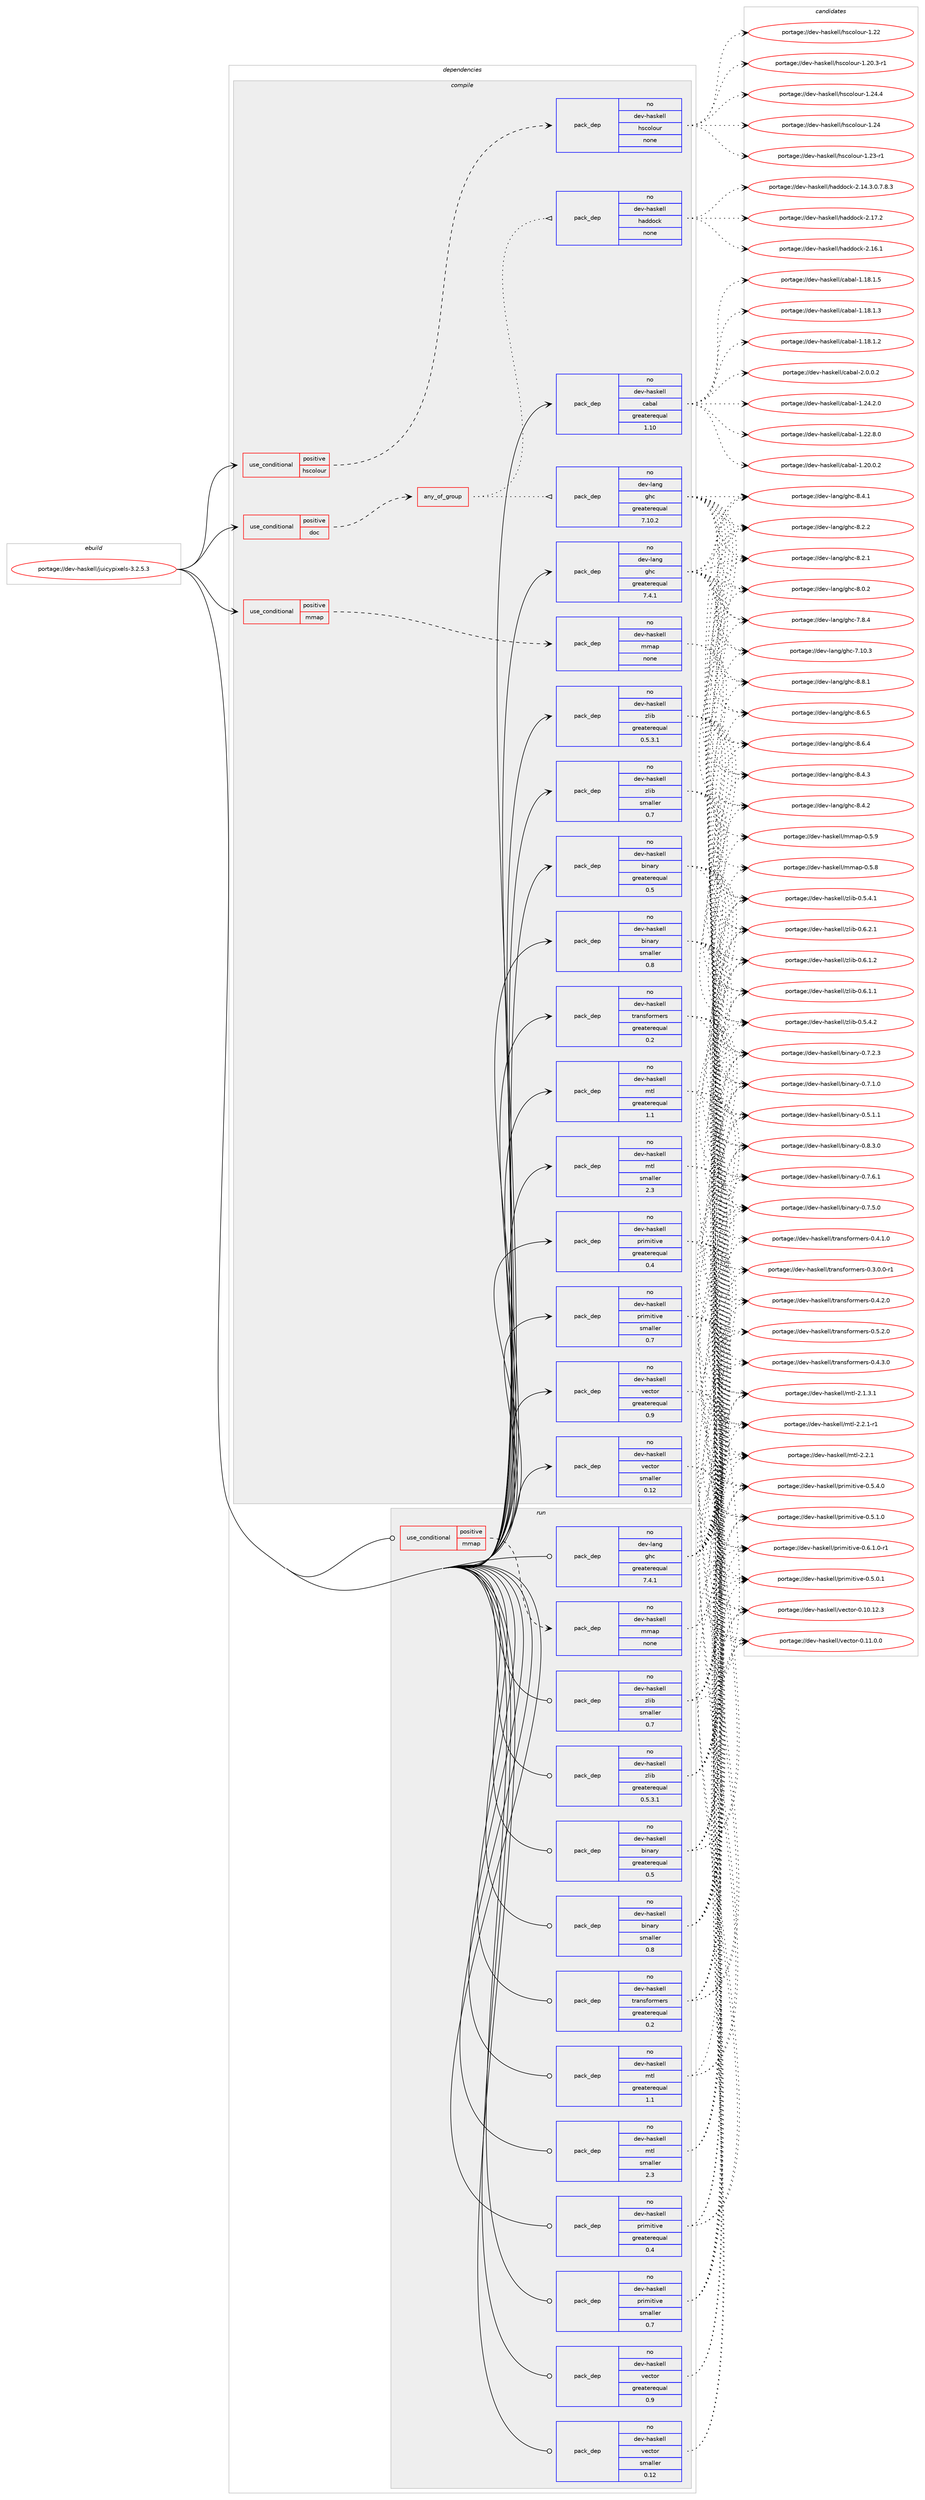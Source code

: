 digraph prolog {

# *************
# Graph options
# *************

newrank=true;
concentrate=true;
compound=true;
graph [rankdir=LR,fontname=Helvetica,fontsize=10,ranksep=1.5];#, ranksep=2.5, nodesep=0.2];
edge  [arrowhead=vee];
node  [fontname=Helvetica,fontsize=10];

# **********
# The ebuild
# **********

subgraph cluster_leftcol {
color=gray;
rank=same;
label=<<i>ebuild</i>>;
id [label="portage://dev-haskell/juicypixels-3.2.5.3", color=red, width=4, href="../dev-haskell/juicypixels-3.2.5.3.svg"];
}

# ****************
# The dependencies
# ****************

subgraph cluster_midcol {
color=gray;
label=<<i>dependencies</i>>;
subgraph cluster_compile {
fillcolor="#eeeeee";
style=filled;
label=<<i>compile</i>>;
subgraph cond133044 {
dependency555115 [label=<<TABLE BORDER="0" CELLBORDER="1" CELLSPACING="0" CELLPADDING="4"><TR><TD ROWSPAN="3" CELLPADDING="10">use_conditional</TD></TR><TR><TD>positive</TD></TR><TR><TD>doc</TD></TR></TABLE>>, shape=none, color=red];
subgraph any6159 {
dependency555116 [label=<<TABLE BORDER="0" CELLBORDER="1" CELLSPACING="0" CELLPADDING="4"><TR><TD CELLPADDING="10">any_of_group</TD></TR></TABLE>>, shape=none, color=red];subgraph pack415675 {
dependency555117 [label=<<TABLE BORDER="0" CELLBORDER="1" CELLSPACING="0" CELLPADDING="4" WIDTH="220"><TR><TD ROWSPAN="6" CELLPADDING="30">pack_dep</TD></TR><TR><TD WIDTH="110">no</TD></TR><TR><TD>dev-haskell</TD></TR><TR><TD>haddock</TD></TR><TR><TD>none</TD></TR><TR><TD></TD></TR></TABLE>>, shape=none, color=blue];
}
dependency555116:e -> dependency555117:w [weight=20,style="dotted",arrowhead="oinv"];
subgraph pack415676 {
dependency555118 [label=<<TABLE BORDER="0" CELLBORDER="1" CELLSPACING="0" CELLPADDING="4" WIDTH="220"><TR><TD ROWSPAN="6" CELLPADDING="30">pack_dep</TD></TR><TR><TD WIDTH="110">no</TD></TR><TR><TD>dev-lang</TD></TR><TR><TD>ghc</TD></TR><TR><TD>greaterequal</TD></TR><TR><TD>7.10.2</TD></TR></TABLE>>, shape=none, color=blue];
}
dependency555116:e -> dependency555118:w [weight=20,style="dotted",arrowhead="oinv"];
}
dependency555115:e -> dependency555116:w [weight=20,style="dashed",arrowhead="vee"];
}
id:e -> dependency555115:w [weight=20,style="solid",arrowhead="vee"];
subgraph cond133045 {
dependency555119 [label=<<TABLE BORDER="0" CELLBORDER="1" CELLSPACING="0" CELLPADDING="4"><TR><TD ROWSPAN="3" CELLPADDING="10">use_conditional</TD></TR><TR><TD>positive</TD></TR><TR><TD>hscolour</TD></TR></TABLE>>, shape=none, color=red];
subgraph pack415677 {
dependency555120 [label=<<TABLE BORDER="0" CELLBORDER="1" CELLSPACING="0" CELLPADDING="4" WIDTH="220"><TR><TD ROWSPAN="6" CELLPADDING="30">pack_dep</TD></TR><TR><TD WIDTH="110">no</TD></TR><TR><TD>dev-haskell</TD></TR><TR><TD>hscolour</TD></TR><TR><TD>none</TD></TR><TR><TD></TD></TR></TABLE>>, shape=none, color=blue];
}
dependency555119:e -> dependency555120:w [weight=20,style="dashed",arrowhead="vee"];
}
id:e -> dependency555119:w [weight=20,style="solid",arrowhead="vee"];
subgraph cond133046 {
dependency555121 [label=<<TABLE BORDER="0" CELLBORDER="1" CELLSPACING="0" CELLPADDING="4"><TR><TD ROWSPAN="3" CELLPADDING="10">use_conditional</TD></TR><TR><TD>positive</TD></TR><TR><TD>mmap</TD></TR></TABLE>>, shape=none, color=red];
subgraph pack415678 {
dependency555122 [label=<<TABLE BORDER="0" CELLBORDER="1" CELLSPACING="0" CELLPADDING="4" WIDTH="220"><TR><TD ROWSPAN="6" CELLPADDING="30">pack_dep</TD></TR><TR><TD WIDTH="110">no</TD></TR><TR><TD>dev-haskell</TD></TR><TR><TD>mmap</TD></TR><TR><TD>none</TD></TR><TR><TD></TD></TR></TABLE>>, shape=none, color=blue];
}
dependency555121:e -> dependency555122:w [weight=20,style="dashed",arrowhead="vee"];
}
id:e -> dependency555121:w [weight=20,style="solid",arrowhead="vee"];
subgraph pack415679 {
dependency555123 [label=<<TABLE BORDER="0" CELLBORDER="1" CELLSPACING="0" CELLPADDING="4" WIDTH="220"><TR><TD ROWSPAN="6" CELLPADDING="30">pack_dep</TD></TR><TR><TD WIDTH="110">no</TD></TR><TR><TD>dev-haskell</TD></TR><TR><TD>binary</TD></TR><TR><TD>greaterequal</TD></TR><TR><TD>0.5</TD></TR></TABLE>>, shape=none, color=blue];
}
id:e -> dependency555123:w [weight=20,style="solid",arrowhead="vee"];
subgraph pack415680 {
dependency555124 [label=<<TABLE BORDER="0" CELLBORDER="1" CELLSPACING="0" CELLPADDING="4" WIDTH="220"><TR><TD ROWSPAN="6" CELLPADDING="30">pack_dep</TD></TR><TR><TD WIDTH="110">no</TD></TR><TR><TD>dev-haskell</TD></TR><TR><TD>binary</TD></TR><TR><TD>smaller</TD></TR><TR><TD>0.8</TD></TR></TABLE>>, shape=none, color=blue];
}
id:e -> dependency555124:w [weight=20,style="solid",arrowhead="vee"];
subgraph pack415681 {
dependency555125 [label=<<TABLE BORDER="0" CELLBORDER="1" CELLSPACING="0" CELLPADDING="4" WIDTH="220"><TR><TD ROWSPAN="6" CELLPADDING="30">pack_dep</TD></TR><TR><TD WIDTH="110">no</TD></TR><TR><TD>dev-haskell</TD></TR><TR><TD>cabal</TD></TR><TR><TD>greaterequal</TD></TR><TR><TD>1.10</TD></TR></TABLE>>, shape=none, color=blue];
}
id:e -> dependency555125:w [weight=20,style="solid",arrowhead="vee"];
subgraph pack415682 {
dependency555126 [label=<<TABLE BORDER="0" CELLBORDER="1" CELLSPACING="0" CELLPADDING="4" WIDTH="220"><TR><TD ROWSPAN="6" CELLPADDING="30">pack_dep</TD></TR><TR><TD WIDTH="110">no</TD></TR><TR><TD>dev-haskell</TD></TR><TR><TD>mtl</TD></TR><TR><TD>greaterequal</TD></TR><TR><TD>1.1</TD></TR></TABLE>>, shape=none, color=blue];
}
id:e -> dependency555126:w [weight=20,style="solid",arrowhead="vee"];
subgraph pack415683 {
dependency555127 [label=<<TABLE BORDER="0" CELLBORDER="1" CELLSPACING="0" CELLPADDING="4" WIDTH="220"><TR><TD ROWSPAN="6" CELLPADDING="30">pack_dep</TD></TR><TR><TD WIDTH="110">no</TD></TR><TR><TD>dev-haskell</TD></TR><TR><TD>mtl</TD></TR><TR><TD>smaller</TD></TR><TR><TD>2.3</TD></TR></TABLE>>, shape=none, color=blue];
}
id:e -> dependency555127:w [weight=20,style="solid",arrowhead="vee"];
subgraph pack415684 {
dependency555128 [label=<<TABLE BORDER="0" CELLBORDER="1" CELLSPACING="0" CELLPADDING="4" WIDTH="220"><TR><TD ROWSPAN="6" CELLPADDING="30">pack_dep</TD></TR><TR><TD WIDTH="110">no</TD></TR><TR><TD>dev-haskell</TD></TR><TR><TD>primitive</TD></TR><TR><TD>greaterequal</TD></TR><TR><TD>0.4</TD></TR></TABLE>>, shape=none, color=blue];
}
id:e -> dependency555128:w [weight=20,style="solid",arrowhead="vee"];
subgraph pack415685 {
dependency555129 [label=<<TABLE BORDER="0" CELLBORDER="1" CELLSPACING="0" CELLPADDING="4" WIDTH="220"><TR><TD ROWSPAN="6" CELLPADDING="30">pack_dep</TD></TR><TR><TD WIDTH="110">no</TD></TR><TR><TD>dev-haskell</TD></TR><TR><TD>primitive</TD></TR><TR><TD>smaller</TD></TR><TR><TD>0.7</TD></TR></TABLE>>, shape=none, color=blue];
}
id:e -> dependency555129:w [weight=20,style="solid",arrowhead="vee"];
subgraph pack415686 {
dependency555130 [label=<<TABLE BORDER="0" CELLBORDER="1" CELLSPACING="0" CELLPADDING="4" WIDTH="220"><TR><TD ROWSPAN="6" CELLPADDING="30">pack_dep</TD></TR><TR><TD WIDTH="110">no</TD></TR><TR><TD>dev-haskell</TD></TR><TR><TD>transformers</TD></TR><TR><TD>greaterequal</TD></TR><TR><TD>0.2</TD></TR></TABLE>>, shape=none, color=blue];
}
id:e -> dependency555130:w [weight=20,style="solid",arrowhead="vee"];
subgraph pack415687 {
dependency555131 [label=<<TABLE BORDER="0" CELLBORDER="1" CELLSPACING="0" CELLPADDING="4" WIDTH="220"><TR><TD ROWSPAN="6" CELLPADDING="30">pack_dep</TD></TR><TR><TD WIDTH="110">no</TD></TR><TR><TD>dev-haskell</TD></TR><TR><TD>vector</TD></TR><TR><TD>greaterequal</TD></TR><TR><TD>0.9</TD></TR></TABLE>>, shape=none, color=blue];
}
id:e -> dependency555131:w [weight=20,style="solid",arrowhead="vee"];
subgraph pack415688 {
dependency555132 [label=<<TABLE BORDER="0" CELLBORDER="1" CELLSPACING="0" CELLPADDING="4" WIDTH="220"><TR><TD ROWSPAN="6" CELLPADDING="30">pack_dep</TD></TR><TR><TD WIDTH="110">no</TD></TR><TR><TD>dev-haskell</TD></TR><TR><TD>vector</TD></TR><TR><TD>smaller</TD></TR><TR><TD>0.12</TD></TR></TABLE>>, shape=none, color=blue];
}
id:e -> dependency555132:w [weight=20,style="solid",arrowhead="vee"];
subgraph pack415689 {
dependency555133 [label=<<TABLE BORDER="0" CELLBORDER="1" CELLSPACING="0" CELLPADDING="4" WIDTH="220"><TR><TD ROWSPAN="6" CELLPADDING="30">pack_dep</TD></TR><TR><TD WIDTH="110">no</TD></TR><TR><TD>dev-haskell</TD></TR><TR><TD>zlib</TD></TR><TR><TD>greaterequal</TD></TR><TR><TD>0.5.3.1</TD></TR></TABLE>>, shape=none, color=blue];
}
id:e -> dependency555133:w [weight=20,style="solid",arrowhead="vee"];
subgraph pack415690 {
dependency555134 [label=<<TABLE BORDER="0" CELLBORDER="1" CELLSPACING="0" CELLPADDING="4" WIDTH="220"><TR><TD ROWSPAN="6" CELLPADDING="30">pack_dep</TD></TR><TR><TD WIDTH="110">no</TD></TR><TR><TD>dev-haskell</TD></TR><TR><TD>zlib</TD></TR><TR><TD>smaller</TD></TR><TR><TD>0.7</TD></TR></TABLE>>, shape=none, color=blue];
}
id:e -> dependency555134:w [weight=20,style="solid",arrowhead="vee"];
subgraph pack415691 {
dependency555135 [label=<<TABLE BORDER="0" CELLBORDER="1" CELLSPACING="0" CELLPADDING="4" WIDTH="220"><TR><TD ROWSPAN="6" CELLPADDING="30">pack_dep</TD></TR><TR><TD WIDTH="110">no</TD></TR><TR><TD>dev-lang</TD></TR><TR><TD>ghc</TD></TR><TR><TD>greaterequal</TD></TR><TR><TD>7.4.1</TD></TR></TABLE>>, shape=none, color=blue];
}
id:e -> dependency555135:w [weight=20,style="solid",arrowhead="vee"];
}
subgraph cluster_compileandrun {
fillcolor="#eeeeee";
style=filled;
label=<<i>compile and run</i>>;
}
subgraph cluster_run {
fillcolor="#eeeeee";
style=filled;
label=<<i>run</i>>;
subgraph cond133047 {
dependency555136 [label=<<TABLE BORDER="0" CELLBORDER="1" CELLSPACING="0" CELLPADDING="4"><TR><TD ROWSPAN="3" CELLPADDING="10">use_conditional</TD></TR><TR><TD>positive</TD></TR><TR><TD>mmap</TD></TR></TABLE>>, shape=none, color=red];
subgraph pack415692 {
dependency555137 [label=<<TABLE BORDER="0" CELLBORDER="1" CELLSPACING="0" CELLPADDING="4" WIDTH="220"><TR><TD ROWSPAN="6" CELLPADDING="30">pack_dep</TD></TR><TR><TD WIDTH="110">no</TD></TR><TR><TD>dev-haskell</TD></TR><TR><TD>mmap</TD></TR><TR><TD>none</TD></TR><TR><TD></TD></TR></TABLE>>, shape=none, color=blue];
}
dependency555136:e -> dependency555137:w [weight=20,style="dashed",arrowhead="vee"];
}
id:e -> dependency555136:w [weight=20,style="solid",arrowhead="odot"];
subgraph pack415693 {
dependency555138 [label=<<TABLE BORDER="0" CELLBORDER="1" CELLSPACING="0" CELLPADDING="4" WIDTH="220"><TR><TD ROWSPAN="6" CELLPADDING="30">pack_dep</TD></TR><TR><TD WIDTH="110">no</TD></TR><TR><TD>dev-haskell</TD></TR><TR><TD>binary</TD></TR><TR><TD>greaterequal</TD></TR><TR><TD>0.5</TD></TR></TABLE>>, shape=none, color=blue];
}
id:e -> dependency555138:w [weight=20,style="solid",arrowhead="odot"];
subgraph pack415694 {
dependency555139 [label=<<TABLE BORDER="0" CELLBORDER="1" CELLSPACING="0" CELLPADDING="4" WIDTH="220"><TR><TD ROWSPAN="6" CELLPADDING="30">pack_dep</TD></TR><TR><TD WIDTH="110">no</TD></TR><TR><TD>dev-haskell</TD></TR><TR><TD>binary</TD></TR><TR><TD>smaller</TD></TR><TR><TD>0.8</TD></TR></TABLE>>, shape=none, color=blue];
}
id:e -> dependency555139:w [weight=20,style="solid",arrowhead="odot"];
subgraph pack415695 {
dependency555140 [label=<<TABLE BORDER="0" CELLBORDER="1" CELLSPACING="0" CELLPADDING="4" WIDTH="220"><TR><TD ROWSPAN="6" CELLPADDING="30">pack_dep</TD></TR><TR><TD WIDTH="110">no</TD></TR><TR><TD>dev-haskell</TD></TR><TR><TD>mtl</TD></TR><TR><TD>greaterequal</TD></TR><TR><TD>1.1</TD></TR></TABLE>>, shape=none, color=blue];
}
id:e -> dependency555140:w [weight=20,style="solid",arrowhead="odot"];
subgraph pack415696 {
dependency555141 [label=<<TABLE BORDER="0" CELLBORDER="1" CELLSPACING="0" CELLPADDING="4" WIDTH="220"><TR><TD ROWSPAN="6" CELLPADDING="30">pack_dep</TD></TR><TR><TD WIDTH="110">no</TD></TR><TR><TD>dev-haskell</TD></TR><TR><TD>mtl</TD></TR><TR><TD>smaller</TD></TR><TR><TD>2.3</TD></TR></TABLE>>, shape=none, color=blue];
}
id:e -> dependency555141:w [weight=20,style="solid",arrowhead="odot"];
subgraph pack415697 {
dependency555142 [label=<<TABLE BORDER="0" CELLBORDER="1" CELLSPACING="0" CELLPADDING="4" WIDTH="220"><TR><TD ROWSPAN="6" CELLPADDING="30">pack_dep</TD></TR><TR><TD WIDTH="110">no</TD></TR><TR><TD>dev-haskell</TD></TR><TR><TD>primitive</TD></TR><TR><TD>greaterequal</TD></TR><TR><TD>0.4</TD></TR></TABLE>>, shape=none, color=blue];
}
id:e -> dependency555142:w [weight=20,style="solid",arrowhead="odot"];
subgraph pack415698 {
dependency555143 [label=<<TABLE BORDER="0" CELLBORDER="1" CELLSPACING="0" CELLPADDING="4" WIDTH="220"><TR><TD ROWSPAN="6" CELLPADDING="30">pack_dep</TD></TR><TR><TD WIDTH="110">no</TD></TR><TR><TD>dev-haskell</TD></TR><TR><TD>primitive</TD></TR><TR><TD>smaller</TD></TR><TR><TD>0.7</TD></TR></TABLE>>, shape=none, color=blue];
}
id:e -> dependency555143:w [weight=20,style="solid",arrowhead="odot"];
subgraph pack415699 {
dependency555144 [label=<<TABLE BORDER="0" CELLBORDER="1" CELLSPACING="0" CELLPADDING="4" WIDTH="220"><TR><TD ROWSPAN="6" CELLPADDING="30">pack_dep</TD></TR><TR><TD WIDTH="110">no</TD></TR><TR><TD>dev-haskell</TD></TR><TR><TD>transformers</TD></TR><TR><TD>greaterequal</TD></TR><TR><TD>0.2</TD></TR></TABLE>>, shape=none, color=blue];
}
id:e -> dependency555144:w [weight=20,style="solid",arrowhead="odot"];
subgraph pack415700 {
dependency555145 [label=<<TABLE BORDER="0" CELLBORDER="1" CELLSPACING="0" CELLPADDING="4" WIDTH="220"><TR><TD ROWSPAN="6" CELLPADDING="30">pack_dep</TD></TR><TR><TD WIDTH="110">no</TD></TR><TR><TD>dev-haskell</TD></TR><TR><TD>vector</TD></TR><TR><TD>greaterequal</TD></TR><TR><TD>0.9</TD></TR></TABLE>>, shape=none, color=blue];
}
id:e -> dependency555145:w [weight=20,style="solid",arrowhead="odot"];
subgraph pack415701 {
dependency555146 [label=<<TABLE BORDER="0" CELLBORDER="1" CELLSPACING="0" CELLPADDING="4" WIDTH="220"><TR><TD ROWSPAN="6" CELLPADDING="30">pack_dep</TD></TR><TR><TD WIDTH="110">no</TD></TR><TR><TD>dev-haskell</TD></TR><TR><TD>vector</TD></TR><TR><TD>smaller</TD></TR><TR><TD>0.12</TD></TR></TABLE>>, shape=none, color=blue];
}
id:e -> dependency555146:w [weight=20,style="solid",arrowhead="odot"];
subgraph pack415702 {
dependency555147 [label=<<TABLE BORDER="0" CELLBORDER="1" CELLSPACING="0" CELLPADDING="4" WIDTH="220"><TR><TD ROWSPAN="6" CELLPADDING="30">pack_dep</TD></TR><TR><TD WIDTH="110">no</TD></TR><TR><TD>dev-haskell</TD></TR><TR><TD>zlib</TD></TR><TR><TD>greaterequal</TD></TR><TR><TD>0.5.3.1</TD></TR></TABLE>>, shape=none, color=blue];
}
id:e -> dependency555147:w [weight=20,style="solid",arrowhead="odot"];
subgraph pack415703 {
dependency555148 [label=<<TABLE BORDER="0" CELLBORDER="1" CELLSPACING="0" CELLPADDING="4" WIDTH="220"><TR><TD ROWSPAN="6" CELLPADDING="30">pack_dep</TD></TR><TR><TD WIDTH="110">no</TD></TR><TR><TD>dev-haskell</TD></TR><TR><TD>zlib</TD></TR><TR><TD>smaller</TD></TR><TR><TD>0.7</TD></TR></TABLE>>, shape=none, color=blue];
}
id:e -> dependency555148:w [weight=20,style="solid",arrowhead="odot"];
subgraph pack415704 {
dependency555149 [label=<<TABLE BORDER="0" CELLBORDER="1" CELLSPACING="0" CELLPADDING="4" WIDTH="220"><TR><TD ROWSPAN="6" CELLPADDING="30">pack_dep</TD></TR><TR><TD WIDTH="110">no</TD></TR><TR><TD>dev-lang</TD></TR><TR><TD>ghc</TD></TR><TR><TD>greaterequal</TD></TR><TR><TD>7.4.1</TD></TR></TABLE>>, shape=none, color=blue];
}
id:e -> dependency555149:w [weight=20,style="solid",arrowhead="odot"];
}
}

# **************
# The candidates
# **************

subgraph cluster_choices {
rank=same;
color=gray;
label=<<i>candidates</i>>;

subgraph choice415675 {
color=black;
nodesep=1;
choice100101118451049711510710110810847104971001001119910745504649554650 [label="portage://dev-haskell/haddock-2.17.2", color=red, width=4,href="../dev-haskell/haddock-2.17.2.svg"];
choice100101118451049711510710110810847104971001001119910745504649544649 [label="portage://dev-haskell/haddock-2.16.1", color=red, width=4,href="../dev-haskell/haddock-2.16.1.svg"];
choice1001011184510497115107101108108471049710010011199107455046495246514648465546564651 [label="portage://dev-haskell/haddock-2.14.3.0.7.8.3", color=red, width=4,href="../dev-haskell/haddock-2.14.3.0.7.8.3.svg"];
dependency555117:e -> choice100101118451049711510710110810847104971001001119910745504649554650:w [style=dotted,weight="100"];
dependency555117:e -> choice100101118451049711510710110810847104971001001119910745504649544649:w [style=dotted,weight="100"];
dependency555117:e -> choice1001011184510497115107101108108471049710010011199107455046495246514648465546564651:w [style=dotted,weight="100"];
}
subgraph choice415676 {
color=black;
nodesep=1;
choice10010111845108971101034710310499455646564649 [label="portage://dev-lang/ghc-8.8.1", color=red, width=4,href="../dev-lang/ghc-8.8.1.svg"];
choice10010111845108971101034710310499455646544653 [label="portage://dev-lang/ghc-8.6.5", color=red, width=4,href="../dev-lang/ghc-8.6.5.svg"];
choice10010111845108971101034710310499455646544652 [label="portage://dev-lang/ghc-8.6.4", color=red, width=4,href="../dev-lang/ghc-8.6.4.svg"];
choice10010111845108971101034710310499455646524651 [label="portage://dev-lang/ghc-8.4.3", color=red, width=4,href="../dev-lang/ghc-8.4.3.svg"];
choice10010111845108971101034710310499455646524650 [label="portage://dev-lang/ghc-8.4.2", color=red, width=4,href="../dev-lang/ghc-8.4.2.svg"];
choice10010111845108971101034710310499455646524649 [label="portage://dev-lang/ghc-8.4.1", color=red, width=4,href="../dev-lang/ghc-8.4.1.svg"];
choice10010111845108971101034710310499455646504650 [label="portage://dev-lang/ghc-8.2.2", color=red, width=4,href="../dev-lang/ghc-8.2.2.svg"];
choice10010111845108971101034710310499455646504649 [label="portage://dev-lang/ghc-8.2.1", color=red, width=4,href="../dev-lang/ghc-8.2.1.svg"];
choice10010111845108971101034710310499455646484650 [label="portage://dev-lang/ghc-8.0.2", color=red, width=4,href="../dev-lang/ghc-8.0.2.svg"];
choice10010111845108971101034710310499455546564652 [label="portage://dev-lang/ghc-7.8.4", color=red, width=4,href="../dev-lang/ghc-7.8.4.svg"];
choice1001011184510897110103471031049945554649484651 [label="portage://dev-lang/ghc-7.10.3", color=red, width=4,href="../dev-lang/ghc-7.10.3.svg"];
dependency555118:e -> choice10010111845108971101034710310499455646564649:w [style=dotted,weight="100"];
dependency555118:e -> choice10010111845108971101034710310499455646544653:w [style=dotted,weight="100"];
dependency555118:e -> choice10010111845108971101034710310499455646544652:w [style=dotted,weight="100"];
dependency555118:e -> choice10010111845108971101034710310499455646524651:w [style=dotted,weight="100"];
dependency555118:e -> choice10010111845108971101034710310499455646524650:w [style=dotted,weight="100"];
dependency555118:e -> choice10010111845108971101034710310499455646524649:w [style=dotted,weight="100"];
dependency555118:e -> choice10010111845108971101034710310499455646504650:w [style=dotted,weight="100"];
dependency555118:e -> choice10010111845108971101034710310499455646504649:w [style=dotted,weight="100"];
dependency555118:e -> choice10010111845108971101034710310499455646484650:w [style=dotted,weight="100"];
dependency555118:e -> choice10010111845108971101034710310499455546564652:w [style=dotted,weight="100"];
dependency555118:e -> choice1001011184510897110103471031049945554649484651:w [style=dotted,weight="100"];
}
subgraph choice415677 {
color=black;
nodesep=1;
choice1001011184510497115107101108108471041159911110811111711445494650524652 [label="portage://dev-haskell/hscolour-1.24.4", color=red, width=4,href="../dev-haskell/hscolour-1.24.4.svg"];
choice100101118451049711510710110810847104115991111081111171144549465052 [label="portage://dev-haskell/hscolour-1.24", color=red, width=4,href="../dev-haskell/hscolour-1.24.svg"];
choice1001011184510497115107101108108471041159911110811111711445494650514511449 [label="portage://dev-haskell/hscolour-1.23-r1", color=red, width=4,href="../dev-haskell/hscolour-1.23-r1.svg"];
choice100101118451049711510710110810847104115991111081111171144549465050 [label="portage://dev-haskell/hscolour-1.22", color=red, width=4,href="../dev-haskell/hscolour-1.22.svg"];
choice10010111845104971151071011081084710411599111108111117114454946504846514511449 [label="portage://dev-haskell/hscolour-1.20.3-r1", color=red, width=4,href="../dev-haskell/hscolour-1.20.3-r1.svg"];
dependency555120:e -> choice1001011184510497115107101108108471041159911110811111711445494650524652:w [style=dotted,weight="100"];
dependency555120:e -> choice100101118451049711510710110810847104115991111081111171144549465052:w [style=dotted,weight="100"];
dependency555120:e -> choice1001011184510497115107101108108471041159911110811111711445494650514511449:w [style=dotted,weight="100"];
dependency555120:e -> choice100101118451049711510710110810847104115991111081111171144549465050:w [style=dotted,weight="100"];
dependency555120:e -> choice10010111845104971151071011081084710411599111108111117114454946504846514511449:w [style=dotted,weight="100"];
}
subgraph choice415678 {
color=black;
nodesep=1;
choice10010111845104971151071011081084710910997112454846534657 [label="portage://dev-haskell/mmap-0.5.9", color=red, width=4,href="../dev-haskell/mmap-0.5.9.svg"];
choice10010111845104971151071011081084710910997112454846534656 [label="portage://dev-haskell/mmap-0.5.8", color=red, width=4,href="../dev-haskell/mmap-0.5.8.svg"];
dependency555122:e -> choice10010111845104971151071011081084710910997112454846534657:w [style=dotted,weight="100"];
dependency555122:e -> choice10010111845104971151071011081084710910997112454846534656:w [style=dotted,weight="100"];
}
subgraph choice415679 {
color=black;
nodesep=1;
choice10010111845104971151071011081084798105110971141214548465646514648 [label="portage://dev-haskell/binary-0.8.3.0", color=red, width=4,href="../dev-haskell/binary-0.8.3.0.svg"];
choice10010111845104971151071011081084798105110971141214548465546544649 [label="portage://dev-haskell/binary-0.7.6.1", color=red, width=4,href="../dev-haskell/binary-0.7.6.1.svg"];
choice10010111845104971151071011081084798105110971141214548465546534648 [label="portage://dev-haskell/binary-0.7.5.0", color=red, width=4,href="../dev-haskell/binary-0.7.5.0.svg"];
choice10010111845104971151071011081084798105110971141214548465546504651 [label="portage://dev-haskell/binary-0.7.2.3", color=red, width=4,href="../dev-haskell/binary-0.7.2.3.svg"];
choice10010111845104971151071011081084798105110971141214548465546494648 [label="portage://dev-haskell/binary-0.7.1.0", color=red, width=4,href="../dev-haskell/binary-0.7.1.0.svg"];
choice10010111845104971151071011081084798105110971141214548465346494649 [label="portage://dev-haskell/binary-0.5.1.1", color=red, width=4,href="../dev-haskell/binary-0.5.1.1.svg"];
dependency555123:e -> choice10010111845104971151071011081084798105110971141214548465646514648:w [style=dotted,weight="100"];
dependency555123:e -> choice10010111845104971151071011081084798105110971141214548465546544649:w [style=dotted,weight="100"];
dependency555123:e -> choice10010111845104971151071011081084798105110971141214548465546534648:w [style=dotted,weight="100"];
dependency555123:e -> choice10010111845104971151071011081084798105110971141214548465546504651:w [style=dotted,weight="100"];
dependency555123:e -> choice10010111845104971151071011081084798105110971141214548465546494648:w [style=dotted,weight="100"];
dependency555123:e -> choice10010111845104971151071011081084798105110971141214548465346494649:w [style=dotted,weight="100"];
}
subgraph choice415680 {
color=black;
nodesep=1;
choice10010111845104971151071011081084798105110971141214548465646514648 [label="portage://dev-haskell/binary-0.8.3.0", color=red, width=4,href="../dev-haskell/binary-0.8.3.0.svg"];
choice10010111845104971151071011081084798105110971141214548465546544649 [label="portage://dev-haskell/binary-0.7.6.1", color=red, width=4,href="../dev-haskell/binary-0.7.6.1.svg"];
choice10010111845104971151071011081084798105110971141214548465546534648 [label="portage://dev-haskell/binary-0.7.5.0", color=red, width=4,href="../dev-haskell/binary-0.7.5.0.svg"];
choice10010111845104971151071011081084798105110971141214548465546504651 [label="portage://dev-haskell/binary-0.7.2.3", color=red, width=4,href="../dev-haskell/binary-0.7.2.3.svg"];
choice10010111845104971151071011081084798105110971141214548465546494648 [label="portage://dev-haskell/binary-0.7.1.0", color=red, width=4,href="../dev-haskell/binary-0.7.1.0.svg"];
choice10010111845104971151071011081084798105110971141214548465346494649 [label="portage://dev-haskell/binary-0.5.1.1", color=red, width=4,href="../dev-haskell/binary-0.5.1.1.svg"];
dependency555124:e -> choice10010111845104971151071011081084798105110971141214548465646514648:w [style=dotted,weight="100"];
dependency555124:e -> choice10010111845104971151071011081084798105110971141214548465546544649:w [style=dotted,weight="100"];
dependency555124:e -> choice10010111845104971151071011081084798105110971141214548465546534648:w [style=dotted,weight="100"];
dependency555124:e -> choice10010111845104971151071011081084798105110971141214548465546504651:w [style=dotted,weight="100"];
dependency555124:e -> choice10010111845104971151071011081084798105110971141214548465546494648:w [style=dotted,weight="100"];
dependency555124:e -> choice10010111845104971151071011081084798105110971141214548465346494649:w [style=dotted,weight="100"];
}
subgraph choice415681 {
color=black;
nodesep=1;
choice100101118451049711510710110810847999798971084550464846484650 [label="portage://dev-haskell/cabal-2.0.0.2", color=red, width=4,href="../dev-haskell/cabal-2.0.0.2.svg"];
choice10010111845104971151071011081084799979897108454946505246504648 [label="portage://dev-haskell/cabal-1.24.2.0", color=red, width=4,href="../dev-haskell/cabal-1.24.2.0.svg"];
choice10010111845104971151071011081084799979897108454946505046564648 [label="portage://dev-haskell/cabal-1.22.8.0", color=red, width=4,href="../dev-haskell/cabal-1.22.8.0.svg"];
choice10010111845104971151071011081084799979897108454946504846484650 [label="portage://dev-haskell/cabal-1.20.0.2", color=red, width=4,href="../dev-haskell/cabal-1.20.0.2.svg"];
choice10010111845104971151071011081084799979897108454946495646494653 [label="portage://dev-haskell/cabal-1.18.1.5", color=red, width=4,href="../dev-haskell/cabal-1.18.1.5.svg"];
choice10010111845104971151071011081084799979897108454946495646494651 [label="portage://dev-haskell/cabal-1.18.1.3", color=red, width=4,href="../dev-haskell/cabal-1.18.1.3.svg"];
choice10010111845104971151071011081084799979897108454946495646494650 [label="portage://dev-haskell/cabal-1.18.1.2", color=red, width=4,href="../dev-haskell/cabal-1.18.1.2.svg"];
dependency555125:e -> choice100101118451049711510710110810847999798971084550464846484650:w [style=dotted,weight="100"];
dependency555125:e -> choice10010111845104971151071011081084799979897108454946505246504648:w [style=dotted,weight="100"];
dependency555125:e -> choice10010111845104971151071011081084799979897108454946505046564648:w [style=dotted,weight="100"];
dependency555125:e -> choice10010111845104971151071011081084799979897108454946504846484650:w [style=dotted,weight="100"];
dependency555125:e -> choice10010111845104971151071011081084799979897108454946495646494653:w [style=dotted,weight="100"];
dependency555125:e -> choice10010111845104971151071011081084799979897108454946495646494651:w [style=dotted,weight="100"];
dependency555125:e -> choice10010111845104971151071011081084799979897108454946495646494650:w [style=dotted,weight="100"];
}
subgraph choice415682 {
color=black;
nodesep=1;
choice1001011184510497115107101108108471091161084550465046494511449 [label="portage://dev-haskell/mtl-2.2.1-r1", color=red, width=4,href="../dev-haskell/mtl-2.2.1-r1.svg"];
choice100101118451049711510710110810847109116108455046504649 [label="portage://dev-haskell/mtl-2.2.1", color=red, width=4,href="../dev-haskell/mtl-2.2.1.svg"];
choice1001011184510497115107101108108471091161084550464946514649 [label="portage://dev-haskell/mtl-2.1.3.1", color=red, width=4,href="../dev-haskell/mtl-2.1.3.1.svg"];
dependency555126:e -> choice1001011184510497115107101108108471091161084550465046494511449:w [style=dotted,weight="100"];
dependency555126:e -> choice100101118451049711510710110810847109116108455046504649:w [style=dotted,weight="100"];
dependency555126:e -> choice1001011184510497115107101108108471091161084550464946514649:w [style=dotted,weight="100"];
}
subgraph choice415683 {
color=black;
nodesep=1;
choice1001011184510497115107101108108471091161084550465046494511449 [label="portage://dev-haskell/mtl-2.2.1-r1", color=red, width=4,href="../dev-haskell/mtl-2.2.1-r1.svg"];
choice100101118451049711510710110810847109116108455046504649 [label="portage://dev-haskell/mtl-2.2.1", color=red, width=4,href="../dev-haskell/mtl-2.2.1.svg"];
choice1001011184510497115107101108108471091161084550464946514649 [label="portage://dev-haskell/mtl-2.1.3.1", color=red, width=4,href="../dev-haskell/mtl-2.1.3.1.svg"];
dependency555127:e -> choice1001011184510497115107101108108471091161084550465046494511449:w [style=dotted,weight="100"];
dependency555127:e -> choice100101118451049711510710110810847109116108455046504649:w [style=dotted,weight="100"];
dependency555127:e -> choice1001011184510497115107101108108471091161084550464946514649:w [style=dotted,weight="100"];
}
subgraph choice415684 {
color=black;
nodesep=1;
choice10010111845104971151071011081084711211410510910511610511810145484654464946484511449 [label="portage://dev-haskell/primitive-0.6.1.0-r1", color=red, width=4,href="../dev-haskell/primitive-0.6.1.0-r1.svg"];
choice1001011184510497115107101108108471121141051091051161051181014548465346524648 [label="portage://dev-haskell/primitive-0.5.4.0", color=red, width=4,href="../dev-haskell/primitive-0.5.4.0.svg"];
choice1001011184510497115107101108108471121141051091051161051181014548465346494648 [label="portage://dev-haskell/primitive-0.5.1.0", color=red, width=4,href="../dev-haskell/primitive-0.5.1.0.svg"];
choice1001011184510497115107101108108471121141051091051161051181014548465346484649 [label="portage://dev-haskell/primitive-0.5.0.1", color=red, width=4,href="../dev-haskell/primitive-0.5.0.1.svg"];
dependency555128:e -> choice10010111845104971151071011081084711211410510910511610511810145484654464946484511449:w [style=dotted,weight="100"];
dependency555128:e -> choice1001011184510497115107101108108471121141051091051161051181014548465346524648:w [style=dotted,weight="100"];
dependency555128:e -> choice1001011184510497115107101108108471121141051091051161051181014548465346494648:w [style=dotted,weight="100"];
dependency555128:e -> choice1001011184510497115107101108108471121141051091051161051181014548465346484649:w [style=dotted,weight="100"];
}
subgraph choice415685 {
color=black;
nodesep=1;
choice10010111845104971151071011081084711211410510910511610511810145484654464946484511449 [label="portage://dev-haskell/primitive-0.6.1.0-r1", color=red, width=4,href="../dev-haskell/primitive-0.6.1.0-r1.svg"];
choice1001011184510497115107101108108471121141051091051161051181014548465346524648 [label="portage://dev-haskell/primitive-0.5.4.0", color=red, width=4,href="../dev-haskell/primitive-0.5.4.0.svg"];
choice1001011184510497115107101108108471121141051091051161051181014548465346494648 [label="portage://dev-haskell/primitive-0.5.1.0", color=red, width=4,href="../dev-haskell/primitive-0.5.1.0.svg"];
choice1001011184510497115107101108108471121141051091051161051181014548465346484649 [label="portage://dev-haskell/primitive-0.5.0.1", color=red, width=4,href="../dev-haskell/primitive-0.5.0.1.svg"];
dependency555129:e -> choice10010111845104971151071011081084711211410510910511610511810145484654464946484511449:w [style=dotted,weight="100"];
dependency555129:e -> choice1001011184510497115107101108108471121141051091051161051181014548465346524648:w [style=dotted,weight="100"];
dependency555129:e -> choice1001011184510497115107101108108471121141051091051161051181014548465346494648:w [style=dotted,weight="100"];
dependency555129:e -> choice1001011184510497115107101108108471121141051091051161051181014548465346484649:w [style=dotted,weight="100"];
}
subgraph choice415686 {
color=black;
nodesep=1;
choice100101118451049711510710110810847116114971101151021111141091011141154548465346504648 [label="portage://dev-haskell/transformers-0.5.2.0", color=red, width=4,href="../dev-haskell/transformers-0.5.2.0.svg"];
choice100101118451049711510710110810847116114971101151021111141091011141154548465246514648 [label="portage://dev-haskell/transformers-0.4.3.0", color=red, width=4,href="../dev-haskell/transformers-0.4.3.0.svg"];
choice100101118451049711510710110810847116114971101151021111141091011141154548465246504648 [label="portage://dev-haskell/transformers-0.4.2.0", color=red, width=4,href="../dev-haskell/transformers-0.4.2.0.svg"];
choice100101118451049711510710110810847116114971101151021111141091011141154548465246494648 [label="portage://dev-haskell/transformers-0.4.1.0", color=red, width=4,href="../dev-haskell/transformers-0.4.1.0.svg"];
choice1001011184510497115107101108108471161149711011510211111410910111411545484651464846484511449 [label="portage://dev-haskell/transformers-0.3.0.0-r1", color=red, width=4,href="../dev-haskell/transformers-0.3.0.0-r1.svg"];
dependency555130:e -> choice100101118451049711510710110810847116114971101151021111141091011141154548465346504648:w [style=dotted,weight="100"];
dependency555130:e -> choice100101118451049711510710110810847116114971101151021111141091011141154548465246514648:w [style=dotted,weight="100"];
dependency555130:e -> choice100101118451049711510710110810847116114971101151021111141091011141154548465246504648:w [style=dotted,weight="100"];
dependency555130:e -> choice100101118451049711510710110810847116114971101151021111141091011141154548465246494648:w [style=dotted,weight="100"];
dependency555130:e -> choice1001011184510497115107101108108471161149711011510211111410910111411545484651464846484511449:w [style=dotted,weight="100"];
}
subgraph choice415687 {
color=black;
nodesep=1;
choice10010111845104971151071011081084711810199116111114454846494946484648 [label="portage://dev-haskell/vector-0.11.0.0", color=red, width=4,href="../dev-haskell/vector-0.11.0.0.svg"];
choice1001011184510497115107101108108471181019911611111445484649484649504651 [label="portage://dev-haskell/vector-0.10.12.3", color=red, width=4,href="../dev-haskell/vector-0.10.12.3.svg"];
dependency555131:e -> choice10010111845104971151071011081084711810199116111114454846494946484648:w [style=dotted,weight="100"];
dependency555131:e -> choice1001011184510497115107101108108471181019911611111445484649484649504651:w [style=dotted,weight="100"];
}
subgraph choice415688 {
color=black;
nodesep=1;
choice10010111845104971151071011081084711810199116111114454846494946484648 [label="portage://dev-haskell/vector-0.11.0.0", color=red, width=4,href="../dev-haskell/vector-0.11.0.0.svg"];
choice1001011184510497115107101108108471181019911611111445484649484649504651 [label="portage://dev-haskell/vector-0.10.12.3", color=red, width=4,href="../dev-haskell/vector-0.10.12.3.svg"];
dependency555132:e -> choice10010111845104971151071011081084711810199116111114454846494946484648:w [style=dotted,weight="100"];
dependency555132:e -> choice1001011184510497115107101108108471181019911611111445484649484649504651:w [style=dotted,weight="100"];
}
subgraph choice415689 {
color=black;
nodesep=1;
choice100101118451049711510710110810847122108105984548465446504649 [label="portage://dev-haskell/zlib-0.6.2.1", color=red, width=4,href="../dev-haskell/zlib-0.6.2.1.svg"];
choice100101118451049711510710110810847122108105984548465446494650 [label="portage://dev-haskell/zlib-0.6.1.2", color=red, width=4,href="../dev-haskell/zlib-0.6.1.2.svg"];
choice100101118451049711510710110810847122108105984548465446494649 [label="portage://dev-haskell/zlib-0.6.1.1", color=red, width=4,href="../dev-haskell/zlib-0.6.1.1.svg"];
choice100101118451049711510710110810847122108105984548465346524650 [label="portage://dev-haskell/zlib-0.5.4.2", color=red, width=4,href="../dev-haskell/zlib-0.5.4.2.svg"];
choice100101118451049711510710110810847122108105984548465346524649 [label="portage://dev-haskell/zlib-0.5.4.1", color=red, width=4,href="../dev-haskell/zlib-0.5.4.1.svg"];
dependency555133:e -> choice100101118451049711510710110810847122108105984548465446504649:w [style=dotted,weight="100"];
dependency555133:e -> choice100101118451049711510710110810847122108105984548465446494650:w [style=dotted,weight="100"];
dependency555133:e -> choice100101118451049711510710110810847122108105984548465446494649:w [style=dotted,weight="100"];
dependency555133:e -> choice100101118451049711510710110810847122108105984548465346524650:w [style=dotted,weight="100"];
dependency555133:e -> choice100101118451049711510710110810847122108105984548465346524649:w [style=dotted,weight="100"];
}
subgraph choice415690 {
color=black;
nodesep=1;
choice100101118451049711510710110810847122108105984548465446504649 [label="portage://dev-haskell/zlib-0.6.2.1", color=red, width=4,href="../dev-haskell/zlib-0.6.2.1.svg"];
choice100101118451049711510710110810847122108105984548465446494650 [label="portage://dev-haskell/zlib-0.6.1.2", color=red, width=4,href="../dev-haskell/zlib-0.6.1.2.svg"];
choice100101118451049711510710110810847122108105984548465446494649 [label="portage://dev-haskell/zlib-0.6.1.1", color=red, width=4,href="../dev-haskell/zlib-0.6.1.1.svg"];
choice100101118451049711510710110810847122108105984548465346524650 [label="portage://dev-haskell/zlib-0.5.4.2", color=red, width=4,href="../dev-haskell/zlib-0.5.4.2.svg"];
choice100101118451049711510710110810847122108105984548465346524649 [label="portage://dev-haskell/zlib-0.5.4.1", color=red, width=4,href="../dev-haskell/zlib-0.5.4.1.svg"];
dependency555134:e -> choice100101118451049711510710110810847122108105984548465446504649:w [style=dotted,weight="100"];
dependency555134:e -> choice100101118451049711510710110810847122108105984548465446494650:w [style=dotted,weight="100"];
dependency555134:e -> choice100101118451049711510710110810847122108105984548465446494649:w [style=dotted,weight="100"];
dependency555134:e -> choice100101118451049711510710110810847122108105984548465346524650:w [style=dotted,weight="100"];
dependency555134:e -> choice100101118451049711510710110810847122108105984548465346524649:w [style=dotted,weight="100"];
}
subgraph choice415691 {
color=black;
nodesep=1;
choice10010111845108971101034710310499455646564649 [label="portage://dev-lang/ghc-8.8.1", color=red, width=4,href="../dev-lang/ghc-8.8.1.svg"];
choice10010111845108971101034710310499455646544653 [label="portage://dev-lang/ghc-8.6.5", color=red, width=4,href="../dev-lang/ghc-8.6.5.svg"];
choice10010111845108971101034710310499455646544652 [label="portage://dev-lang/ghc-8.6.4", color=red, width=4,href="../dev-lang/ghc-8.6.4.svg"];
choice10010111845108971101034710310499455646524651 [label="portage://dev-lang/ghc-8.4.3", color=red, width=4,href="../dev-lang/ghc-8.4.3.svg"];
choice10010111845108971101034710310499455646524650 [label="portage://dev-lang/ghc-8.4.2", color=red, width=4,href="../dev-lang/ghc-8.4.2.svg"];
choice10010111845108971101034710310499455646524649 [label="portage://dev-lang/ghc-8.4.1", color=red, width=4,href="../dev-lang/ghc-8.4.1.svg"];
choice10010111845108971101034710310499455646504650 [label="portage://dev-lang/ghc-8.2.2", color=red, width=4,href="../dev-lang/ghc-8.2.2.svg"];
choice10010111845108971101034710310499455646504649 [label="portage://dev-lang/ghc-8.2.1", color=red, width=4,href="../dev-lang/ghc-8.2.1.svg"];
choice10010111845108971101034710310499455646484650 [label="portage://dev-lang/ghc-8.0.2", color=red, width=4,href="../dev-lang/ghc-8.0.2.svg"];
choice10010111845108971101034710310499455546564652 [label="portage://dev-lang/ghc-7.8.4", color=red, width=4,href="../dev-lang/ghc-7.8.4.svg"];
choice1001011184510897110103471031049945554649484651 [label="portage://dev-lang/ghc-7.10.3", color=red, width=4,href="../dev-lang/ghc-7.10.3.svg"];
dependency555135:e -> choice10010111845108971101034710310499455646564649:w [style=dotted,weight="100"];
dependency555135:e -> choice10010111845108971101034710310499455646544653:w [style=dotted,weight="100"];
dependency555135:e -> choice10010111845108971101034710310499455646544652:w [style=dotted,weight="100"];
dependency555135:e -> choice10010111845108971101034710310499455646524651:w [style=dotted,weight="100"];
dependency555135:e -> choice10010111845108971101034710310499455646524650:w [style=dotted,weight="100"];
dependency555135:e -> choice10010111845108971101034710310499455646524649:w [style=dotted,weight="100"];
dependency555135:e -> choice10010111845108971101034710310499455646504650:w [style=dotted,weight="100"];
dependency555135:e -> choice10010111845108971101034710310499455646504649:w [style=dotted,weight="100"];
dependency555135:e -> choice10010111845108971101034710310499455646484650:w [style=dotted,weight="100"];
dependency555135:e -> choice10010111845108971101034710310499455546564652:w [style=dotted,weight="100"];
dependency555135:e -> choice1001011184510897110103471031049945554649484651:w [style=dotted,weight="100"];
}
subgraph choice415692 {
color=black;
nodesep=1;
choice10010111845104971151071011081084710910997112454846534657 [label="portage://dev-haskell/mmap-0.5.9", color=red, width=4,href="../dev-haskell/mmap-0.5.9.svg"];
choice10010111845104971151071011081084710910997112454846534656 [label="portage://dev-haskell/mmap-0.5.8", color=red, width=4,href="../dev-haskell/mmap-0.5.8.svg"];
dependency555137:e -> choice10010111845104971151071011081084710910997112454846534657:w [style=dotted,weight="100"];
dependency555137:e -> choice10010111845104971151071011081084710910997112454846534656:w [style=dotted,weight="100"];
}
subgraph choice415693 {
color=black;
nodesep=1;
choice10010111845104971151071011081084798105110971141214548465646514648 [label="portage://dev-haskell/binary-0.8.3.0", color=red, width=4,href="../dev-haskell/binary-0.8.3.0.svg"];
choice10010111845104971151071011081084798105110971141214548465546544649 [label="portage://dev-haskell/binary-0.7.6.1", color=red, width=4,href="../dev-haskell/binary-0.7.6.1.svg"];
choice10010111845104971151071011081084798105110971141214548465546534648 [label="portage://dev-haskell/binary-0.7.5.0", color=red, width=4,href="../dev-haskell/binary-0.7.5.0.svg"];
choice10010111845104971151071011081084798105110971141214548465546504651 [label="portage://dev-haskell/binary-0.7.2.3", color=red, width=4,href="../dev-haskell/binary-0.7.2.3.svg"];
choice10010111845104971151071011081084798105110971141214548465546494648 [label="portage://dev-haskell/binary-0.7.1.0", color=red, width=4,href="../dev-haskell/binary-0.7.1.0.svg"];
choice10010111845104971151071011081084798105110971141214548465346494649 [label="portage://dev-haskell/binary-0.5.1.1", color=red, width=4,href="../dev-haskell/binary-0.5.1.1.svg"];
dependency555138:e -> choice10010111845104971151071011081084798105110971141214548465646514648:w [style=dotted,weight="100"];
dependency555138:e -> choice10010111845104971151071011081084798105110971141214548465546544649:w [style=dotted,weight="100"];
dependency555138:e -> choice10010111845104971151071011081084798105110971141214548465546534648:w [style=dotted,weight="100"];
dependency555138:e -> choice10010111845104971151071011081084798105110971141214548465546504651:w [style=dotted,weight="100"];
dependency555138:e -> choice10010111845104971151071011081084798105110971141214548465546494648:w [style=dotted,weight="100"];
dependency555138:e -> choice10010111845104971151071011081084798105110971141214548465346494649:w [style=dotted,weight="100"];
}
subgraph choice415694 {
color=black;
nodesep=1;
choice10010111845104971151071011081084798105110971141214548465646514648 [label="portage://dev-haskell/binary-0.8.3.0", color=red, width=4,href="../dev-haskell/binary-0.8.3.0.svg"];
choice10010111845104971151071011081084798105110971141214548465546544649 [label="portage://dev-haskell/binary-0.7.6.1", color=red, width=4,href="../dev-haskell/binary-0.7.6.1.svg"];
choice10010111845104971151071011081084798105110971141214548465546534648 [label="portage://dev-haskell/binary-0.7.5.0", color=red, width=4,href="../dev-haskell/binary-0.7.5.0.svg"];
choice10010111845104971151071011081084798105110971141214548465546504651 [label="portage://dev-haskell/binary-0.7.2.3", color=red, width=4,href="../dev-haskell/binary-0.7.2.3.svg"];
choice10010111845104971151071011081084798105110971141214548465546494648 [label="portage://dev-haskell/binary-0.7.1.0", color=red, width=4,href="../dev-haskell/binary-0.7.1.0.svg"];
choice10010111845104971151071011081084798105110971141214548465346494649 [label="portage://dev-haskell/binary-0.5.1.1", color=red, width=4,href="../dev-haskell/binary-0.5.1.1.svg"];
dependency555139:e -> choice10010111845104971151071011081084798105110971141214548465646514648:w [style=dotted,weight="100"];
dependency555139:e -> choice10010111845104971151071011081084798105110971141214548465546544649:w [style=dotted,weight="100"];
dependency555139:e -> choice10010111845104971151071011081084798105110971141214548465546534648:w [style=dotted,weight="100"];
dependency555139:e -> choice10010111845104971151071011081084798105110971141214548465546504651:w [style=dotted,weight="100"];
dependency555139:e -> choice10010111845104971151071011081084798105110971141214548465546494648:w [style=dotted,weight="100"];
dependency555139:e -> choice10010111845104971151071011081084798105110971141214548465346494649:w [style=dotted,weight="100"];
}
subgraph choice415695 {
color=black;
nodesep=1;
choice1001011184510497115107101108108471091161084550465046494511449 [label="portage://dev-haskell/mtl-2.2.1-r1", color=red, width=4,href="../dev-haskell/mtl-2.2.1-r1.svg"];
choice100101118451049711510710110810847109116108455046504649 [label="portage://dev-haskell/mtl-2.2.1", color=red, width=4,href="../dev-haskell/mtl-2.2.1.svg"];
choice1001011184510497115107101108108471091161084550464946514649 [label="portage://dev-haskell/mtl-2.1.3.1", color=red, width=4,href="../dev-haskell/mtl-2.1.3.1.svg"];
dependency555140:e -> choice1001011184510497115107101108108471091161084550465046494511449:w [style=dotted,weight="100"];
dependency555140:e -> choice100101118451049711510710110810847109116108455046504649:w [style=dotted,weight="100"];
dependency555140:e -> choice1001011184510497115107101108108471091161084550464946514649:w [style=dotted,weight="100"];
}
subgraph choice415696 {
color=black;
nodesep=1;
choice1001011184510497115107101108108471091161084550465046494511449 [label="portage://dev-haskell/mtl-2.2.1-r1", color=red, width=4,href="../dev-haskell/mtl-2.2.1-r1.svg"];
choice100101118451049711510710110810847109116108455046504649 [label="portage://dev-haskell/mtl-2.2.1", color=red, width=4,href="../dev-haskell/mtl-2.2.1.svg"];
choice1001011184510497115107101108108471091161084550464946514649 [label="portage://dev-haskell/mtl-2.1.3.1", color=red, width=4,href="../dev-haskell/mtl-2.1.3.1.svg"];
dependency555141:e -> choice1001011184510497115107101108108471091161084550465046494511449:w [style=dotted,weight="100"];
dependency555141:e -> choice100101118451049711510710110810847109116108455046504649:w [style=dotted,weight="100"];
dependency555141:e -> choice1001011184510497115107101108108471091161084550464946514649:w [style=dotted,weight="100"];
}
subgraph choice415697 {
color=black;
nodesep=1;
choice10010111845104971151071011081084711211410510910511610511810145484654464946484511449 [label="portage://dev-haskell/primitive-0.6.1.0-r1", color=red, width=4,href="../dev-haskell/primitive-0.6.1.0-r1.svg"];
choice1001011184510497115107101108108471121141051091051161051181014548465346524648 [label="portage://dev-haskell/primitive-0.5.4.0", color=red, width=4,href="../dev-haskell/primitive-0.5.4.0.svg"];
choice1001011184510497115107101108108471121141051091051161051181014548465346494648 [label="portage://dev-haskell/primitive-0.5.1.0", color=red, width=4,href="../dev-haskell/primitive-0.5.1.0.svg"];
choice1001011184510497115107101108108471121141051091051161051181014548465346484649 [label="portage://dev-haskell/primitive-0.5.0.1", color=red, width=4,href="../dev-haskell/primitive-0.5.0.1.svg"];
dependency555142:e -> choice10010111845104971151071011081084711211410510910511610511810145484654464946484511449:w [style=dotted,weight="100"];
dependency555142:e -> choice1001011184510497115107101108108471121141051091051161051181014548465346524648:w [style=dotted,weight="100"];
dependency555142:e -> choice1001011184510497115107101108108471121141051091051161051181014548465346494648:w [style=dotted,weight="100"];
dependency555142:e -> choice1001011184510497115107101108108471121141051091051161051181014548465346484649:w [style=dotted,weight="100"];
}
subgraph choice415698 {
color=black;
nodesep=1;
choice10010111845104971151071011081084711211410510910511610511810145484654464946484511449 [label="portage://dev-haskell/primitive-0.6.1.0-r1", color=red, width=4,href="../dev-haskell/primitive-0.6.1.0-r1.svg"];
choice1001011184510497115107101108108471121141051091051161051181014548465346524648 [label="portage://dev-haskell/primitive-0.5.4.0", color=red, width=4,href="../dev-haskell/primitive-0.5.4.0.svg"];
choice1001011184510497115107101108108471121141051091051161051181014548465346494648 [label="portage://dev-haskell/primitive-0.5.1.0", color=red, width=4,href="../dev-haskell/primitive-0.5.1.0.svg"];
choice1001011184510497115107101108108471121141051091051161051181014548465346484649 [label="portage://dev-haskell/primitive-0.5.0.1", color=red, width=4,href="../dev-haskell/primitive-0.5.0.1.svg"];
dependency555143:e -> choice10010111845104971151071011081084711211410510910511610511810145484654464946484511449:w [style=dotted,weight="100"];
dependency555143:e -> choice1001011184510497115107101108108471121141051091051161051181014548465346524648:w [style=dotted,weight="100"];
dependency555143:e -> choice1001011184510497115107101108108471121141051091051161051181014548465346494648:w [style=dotted,weight="100"];
dependency555143:e -> choice1001011184510497115107101108108471121141051091051161051181014548465346484649:w [style=dotted,weight="100"];
}
subgraph choice415699 {
color=black;
nodesep=1;
choice100101118451049711510710110810847116114971101151021111141091011141154548465346504648 [label="portage://dev-haskell/transformers-0.5.2.0", color=red, width=4,href="../dev-haskell/transformers-0.5.2.0.svg"];
choice100101118451049711510710110810847116114971101151021111141091011141154548465246514648 [label="portage://dev-haskell/transformers-0.4.3.0", color=red, width=4,href="../dev-haskell/transformers-0.4.3.0.svg"];
choice100101118451049711510710110810847116114971101151021111141091011141154548465246504648 [label="portage://dev-haskell/transformers-0.4.2.0", color=red, width=4,href="../dev-haskell/transformers-0.4.2.0.svg"];
choice100101118451049711510710110810847116114971101151021111141091011141154548465246494648 [label="portage://dev-haskell/transformers-0.4.1.0", color=red, width=4,href="../dev-haskell/transformers-0.4.1.0.svg"];
choice1001011184510497115107101108108471161149711011510211111410910111411545484651464846484511449 [label="portage://dev-haskell/transformers-0.3.0.0-r1", color=red, width=4,href="../dev-haskell/transformers-0.3.0.0-r1.svg"];
dependency555144:e -> choice100101118451049711510710110810847116114971101151021111141091011141154548465346504648:w [style=dotted,weight="100"];
dependency555144:e -> choice100101118451049711510710110810847116114971101151021111141091011141154548465246514648:w [style=dotted,weight="100"];
dependency555144:e -> choice100101118451049711510710110810847116114971101151021111141091011141154548465246504648:w [style=dotted,weight="100"];
dependency555144:e -> choice100101118451049711510710110810847116114971101151021111141091011141154548465246494648:w [style=dotted,weight="100"];
dependency555144:e -> choice1001011184510497115107101108108471161149711011510211111410910111411545484651464846484511449:w [style=dotted,weight="100"];
}
subgraph choice415700 {
color=black;
nodesep=1;
choice10010111845104971151071011081084711810199116111114454846494946484648 [label="portage://dev-haskell/vector-0.11.0.0", color=red, width=4,href="../dev-haskell/vector-0.11.0.0.svg"];
choice1001011184510497115107101108108471181019911611111445484649484649504651 [label="portage://dev-haskell/vector-0.10.12.3", color=red, width=4,href="../dev-haskell/vector-0.10.12.3.svg"];
dependency555145:e -> choice10010111845104971151071011081084711810199116111114454846494946484648:w [style=dotted,weight="100"];
dependency555145:e -> choice1001011184510497115107101108108471181019911611111445484649484649504651:w [style=dotted,weight="100"];
}
subgraph choice415701 {
color=black;
nodesep=1;
choice10010111845104971151071011081084711810199116111114454846494946484648 [label="portage://dev-haskell/vector-0.11.0.0", color=red, width=4,href="../dev-haskell/vector-0.11.0.0.svg"];
choice1001011184510497115107101108108471181019911611111445484649484649504651 [label="portage://dev-haskell/vector-0.10.12.3", color=red, width=4,href="../dev-haskell/vector-0.10.12.3.svg"];
dependency555146:e -> choice10010111845104971151071011081084711810199116111114454846494946484648:w [style=dotted,weight="100"];
dependency555146:e -> choice1001011184510497115107101108108471181019911611111445484649484649504651:w [style=dotted,weight="100"];
}
subgraph choice415702 {
color=black;
nodesep=1;
choice100101118451049711510710110810847122108105984548465446504649 [label="portage://dev-haskell/zlib-0.6.2.1", color=red, width=4,href="../dev-haskell/zlib-0.6.2.1.svg"];
choice100101118451049711510710110810847122108105984548465446494650 [label="portage://dev-haskell/zlib-0.6.1.2", color=red, width=4,href="../dev-haskell/zlib-0.6.1.2.svg"];
choice100101118451049711510710110810847122108105984548465446494649 [label="portage://dev-haskell/zlib-0.6.1.1", color=red, width=4,href="../dev-haskell/zlib-0.6.1.1.svg"];
choice100101118451049711510710110810847122108105984548465346524650 [label="portage://dev-haskell/zlib-0.5.4.2", color=red, width=4,href="../dev-haskell/zlib-0.5.4.2.svg"];
choice100101118451049711510710110810847122108105984548465346524649 [label="portage://dev-haskell/zlib-0.5.4.1", color=red, width=4,href="../dev-haskell/zlib-0.5.4.1.svg"];
dependency555147:e -> choice100101118451049711510710110810847122108105984548465446504649:w [style=dotted,weight="100"];
dependency555147:e -> choice100101118451049711510710110810847122108105984548465446494650:w [style=dotted,weight="100"];
dependency555147:e -> choice100101118451049711510710110810847122108105984548465446494649:w [style=dotted,weight="100"];
dependency555147:e -> choice100101118451049711510710110810847122108105984548465346524650:w [style=dotted,weight="100"];
dependency555147:e -> choice100101118451049711510710110810847122108105984548465346524649:w [style=dotted,weight="100"];
}
subgraph choice415703 {
color=black;
nodesep=1;
choice100101118451049711510710110810847122108105984548465446504649 [label="portage://dev-haskell/zlib-0.6.2.1", color=red, width=4,href="../dev-haskell/zlib-0.6.2.1.svg"];
choice100101118451049711510710110810847122108105984548465446494650 [label="portage://dev-haskell/zlib-0.6.1.2", color=red, width=4,href="../dev-haskell/zlib-0.6.1.2.svg"];
choice100101118451049711510710110810847122108105984548465446494649 [label="portage://dev-haskell/zlib-0.6.1.1", color=red, width=4,href="../dev-haskell/zlib-0.6.1.1.svg"];
choice100101118451049711510710110810847122108105984548465346524650 [label="portage://dev-haskell/zlib-0.5.4.2", color=red, width=4,href="../dev-haskell/zlib-0.5.4.2.svg"];
choice100101118451049711510710110810847122108105984548465346524649 [label="portage://dev-haskell/zlib-0.5.4.1", color=red, width=4,href="../dev-haskell/zlib-0.5.4.1.svg"];
dependency555148:e -> choice100101118451049711510710110810847122108105984548465446504649:w [style=dotted,weight="100"];
dependency555148:e -> choice100101118451049711510710110810847122108105984548465446494650:w [style=dotted,weight="100"];
dependency555148:e -> choice100101118451049711510710110810847122108105984548465446494649:w [style=dotted,weight="100"];
dependency555148:e -> choice100101118451049711510710110810847122108105984548465346524650:w [style=dotted,weight="100"];
dependency555148:e -> choice100101118451049711510710110810847122108105984548465346524649:w [style=dotted,weight="100"];
}
subgraph choice415704 {
color=black;
nodesep=1;
choice10010111845108971101034710310499455646564649 [label="portage://dev-lang/ghc-8.8.1", color=red, width=4,href="../dev-lang/ghc-8.8.1.svg"];
choice10010111845108971101034710310499455646544653 [label="portage://dev-lang/ghc-8.6.5", color=red, width=4,href="../dev-lang/ghc-8.6.5.svg"];
choice10010111845108971101034710310499455646544652 [label="portage://dev-lang/ghc-8.6.4", color=red, width=4,href="../dev-lang/ghc-8.6.4.svg"];
choice10010111845108971101034710310499455646524651 [label="portage://dev-lang/ghc-8.4.3", color=red, width=4,href="../dev-lang/ghc-8.4.3.svg"];
choice10010111845108971101034710310499455646524650 [label="portage://dev-lang/ghc-8.4.2", color=red, width=4,href="../dev-lang/ghc-8.4.2.svg"];
choice10010111845108971101034710310499455646524649 [label="portage://dev-lang/ghc-8.4.1", color=red, width=4,href="../dev-lang/ghc-8.4.1.svg"];
choice10010111845108971101034710310499455646504650 [label="portage://dev-lang/ghc-8.2.2", color=red, width=4,href="../dev-lang/ghc-8.2.2.svg"];
choice10010111845108971101034710310499455646504649 [label="portage://dev-lang/ghc-8.2.1", color=red, width=4,href="../dev-lang/ghc-8.2.1.svg"];
choice10010111845108971101034710310499455646484650 [label="portage://dev-lang/ghc-8.0.2", color=red, width=4,href="../dev-lang/ghc-8.0.2.svg"];
choice10010111845108971101034710310499455546564652 [label="portage://dev-lang/ghc-7.8.4", color=red, width=4,href="../dev-lang/ghc-7.8.4.svg"];
choice1001011184510897110103471031049945554649484651 [label="portage://dev-lang/ghc-7.10.3", color=red, width=4,href="../dev-lang/ghc-7.10.3.svg"];
dependency555149:e -> choice10010111845108971101034710310499455646564649:w [style=dotted,weight="100"];
dependency555149:e -> choice10010111845108971101034710310499455646544653:w [style=dotted,weight="100"];
dependency555149:e -> choice10010111845108971101034710310499455646544652:w [style=dotted,weight="100"];
dependency555149:e -> choice10010111845108971101034710310499455646524651:w [style=dotted,weight="100"];
dependency555149:e -> choice10010111845108971101034710310499455646524650:w [style=dotted,weight="100"];
dependency555149:e -> choice10010111845108971101034710310499455646524649:w [style=dotted,weight="100"];
dependency555149:e -> choice10010111845108971101034710310499455646504650:w [style=dotted,weight="100"];
dependency555149:e -> choice10010111845108971101034710310499455646504649:w [style=dotted,weight="100"];
dependency555149:e -> choice10010111845108971101034710310499455646484650:w [style=dotted,weight="100"];
dependency555149:e -> choice10010111845108971101034710310499455546564652:w [style=dotted,weight="100"];
dependency555149:e -> choice1001011184510897110103471031049945554649484651:w [style=dotted,weight="100"];
}
}

}
